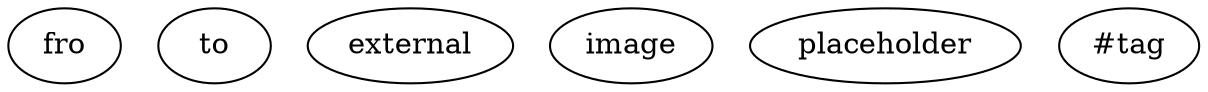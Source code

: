 digraph new {
	fro	[href="fro.md",
		label=fro];
	to	[href="to.md",
		label=to];
	external	[href="https://google.com",
		label=external];
	image	[href="x.png",
		image="x.png",
		label=image];
	placeholder	[label=placeholder];
	tag	[label="#tag"];
}
